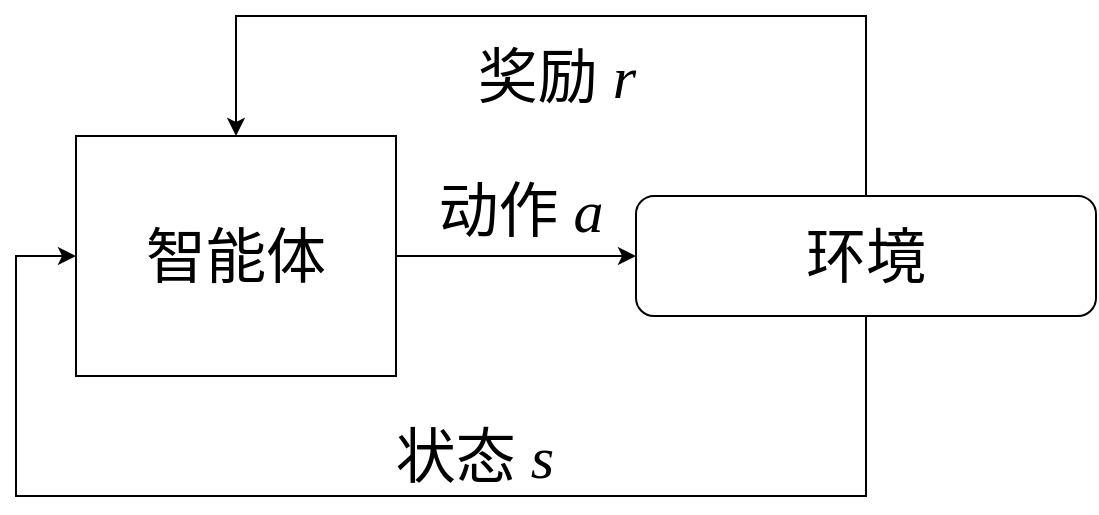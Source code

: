 <mxfile version="24.0.0" type="github">
  <diagram name="第 1 页" id="rq_cnkrnIXvrHYzvFi6w">
    <mxGraphModel dx="783" dy="581" grid="1" gridSize="10" guides="1" tooltips="1" connect="1" arrows="1" fold="1" page="1" pageScale="1" pageWidth="827" pageHeight="1169" math="0" shadow="0">
      <root>
        <mxCell id="0" />
        <mxCell id="1" parent="0" />
        <mxCell id="-pvbsel8NzRTjf7L4VS_-1" value="&lt;span style=&quot;font-family: &amp;quot;Times New Roman&amp;quot;; font-size: 30px; white-space: nowrap;&quot;&gt;智能体&lt;/span&gt;" style="rounded=0;whiteSpace=wrap;html=1;movable=1;resizable=1;rotatable=1;deletable=1;editable=1;locked=0;connectable=1;" vertex="1" parent="1">
          <mxGeometry x="110" y="140" width="160" height="120" as="geometry" />
        </mxCell>
        <mxCell id="-pvbsel8NzRTjf7L4VS_-2" value="&lt;font face=&quot;Times New Roman&quot;&gt;&lt;span style=&quot;font-size: 30px;&quot;&gt;动作 &lt;i&gt;a&lt;/i&gt;&lt;/span&gt;&lt;/font&gt;" style="text;html=1;align=center;verticalAlign=middle;resizable=1;points=[];autosize=1;strokeColor=none;fillColor=none;movable=1;rotatable=1;deletable=1;editable=1;locked=0;connectable=1;" vertex="1" parent="1">
          <mxGeometry x="277" y="152" width="110" height="50" as="geometry" />
        </mxCell>
        <mxCell id="-pvbsel8NzRTjf7L4VS_-3" style="edgeStyle=orthogonalEdgeStyle;rounded=0;orthogonalLoop=1;jettySize=auto;html=1;entryX=0.5;entryY=0;entryDx=0;entryDy=0;exitX=0.5;exitY=0;exitDx=0;exitDy=0;movable=1;resizable=1;rotatable=1;deletable=1;editable=1;locked=0;connectable=1;strokeWidth=1;" edge="1" parent="1" source="-pvbsel8NzRTjf7L4VS_-5" target="-pvbsel8NzRTjf7L4VS_-1">
          <mxGeometry relative="1" as="geometry">
            <mxPoint x="505" y="80" as="targetPoint" />
            <Array as="points">
              <mxPoint x="505" y="80" />
              <mxPoint x="190" y="80" />
            </Array>
          </mxGeometry>
        </mxCell>
        <mxCell id="-pvbsel8NzRTjf7L4VS_-4" style="edgeStyle=orthogonalEdgeStyle;rounded=0;orthogonalLoop=1;jettySize=auto;html=1;exitX=0.5;exitY=1;exitDx=0;exitDy=0;entryX=0;entryY=0.5;entryDx=0;entryDy=0;movable=1;resizable=1;rotatable=1;deletable=1;editable=1;locked=0;connectable=1;strokeWidth=1;" edge="1" parent="1" source="-pvbsel8NzRTjf7L4VS_-5" target="-pvbsel8NzRTjf7L4VS_-1">
          <mxGeometry relative="1" as="geometry">
            <mxPoint x="505" y="370" as="targetPoint" />
            <Array as="points">
              <mxPoint x="505" y="320" />
              <mxPoint x="80" y="320" />
              <mxPoint x="80" y="200" />
            </Array>
          </mxGeometry>
        </mxCell>
        <mxCell id="-pvbsel8NzRTjf7L4VS_-5" value="&lt;span style=&quot;font-family: &amp;quot;Times New Roman&amp;quot;; font-size: 30px; white-space: nowrap;&quot;&gt;环境&lt;/span&gt;" style="rounded=1;whiteSpace=wrap;html=1;movable=1;resizable=1;rotatable=1;deletable=1;editable=1;locked=0;connectable=1;" vertex="1" parent="1">
          <mxGeometry x="390" y="170" width="230" height="60" as="geometry" />
        </mxCell>
        <mxCell id="-pvbsel8NzRTjf7L4VS_-6" style="edgeStyle=orthogonalEdgeStyle;rounded=0;orthogonalLoop=1;jettySize=auto;html=1;exitX=1;exitY=0.5;exitDx=0;exitDy=0;entryX=0;entryY=0.5;entryDx=0;entryDy=0;movable=1;resizable=1;rotatable=1;deletable=1;editable=1;locked=0;connectable=1;strokeWidth=1;" edge="1" parent="1" source="-pvbsel8NzRTjf7L4VS_-1" target="-pvbsel8NzRTjf7L4VS_-5">
          <mxGeometry relative="1" as="geometry">
            <mxPoint x="390" y="210" as="targetPoint" />
          </mxGeometry>
        </mxCell>
        <mxCell id="-pvbsel8NzRTjf7L4VS_-7" value="&lt;font face=&quot;Times New Roman&quot;&gt;&lt;span style=&quot;font-size: 30px;&quot;&gt;奖励 &lt;i&gt;r&lt;/i&gt;&lt;/span&gt;&lt;/font&gt;" style="text;html=1;align=center;verticalAlign=middle;resizable=1;points=[];autosize=1;strokeColor=none;fillColor=none;movable=1;rotatable=1;deletable=1;editable=1;locked=0;connectable=1;" vertex="1" parent="1">
          <mxGeometry x="300" y="85" width="100" height="50" as="geometry" />
        </mxCell>
        <mxCell id="-pvbsel8NzRTjf7L4VS_-8" value="&lt;font face=&quot;Times New Roman&quot;&gt;&lt;span style=&quot;font-size: 30px;&quot;&gt;状态&lt;i&gt; s&lt;/i&gt;&lt;/span&gt;&lt;/font&gt;" style="text;html=1;align=center;verticalAlign=middle;resizable=1;points=[];autosize=1;strokeColor=none;fillColor=none;movable=1;rotatable=1;deletable=1;editable=1;locked=0;connectable=1;" vertex="1" parent="1">
          <mxGeometry x="259" y="275" width="100" height="50" as="geometry" />
        </mxCell>
      </root>
    </mxGraphModel>
  </diagram>
</mxfile>
